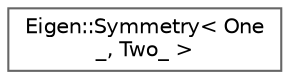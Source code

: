 digraph "类继承关系图"
{
 // LATEX_PDF_SIZE
  bgcolor="transparent";
  edge [fontname=Helvetica,fontsize=10,labelfontname=Helvetica,labelfontsize=10];
  node [fontname=Helvetica,fontsize=10,shape=box,height=0.2,width=0.4];
  rankdir="LR";
  Node0 [id="Node000000",label="Eigen::Symmetry\< One\l_, Two_ \>",height=0.2,width=0.4,color="grey40", fillcolor="white", style="filled",URL="$struct_eigen_1_1_symmetry.html",tooltip=" "];
}
